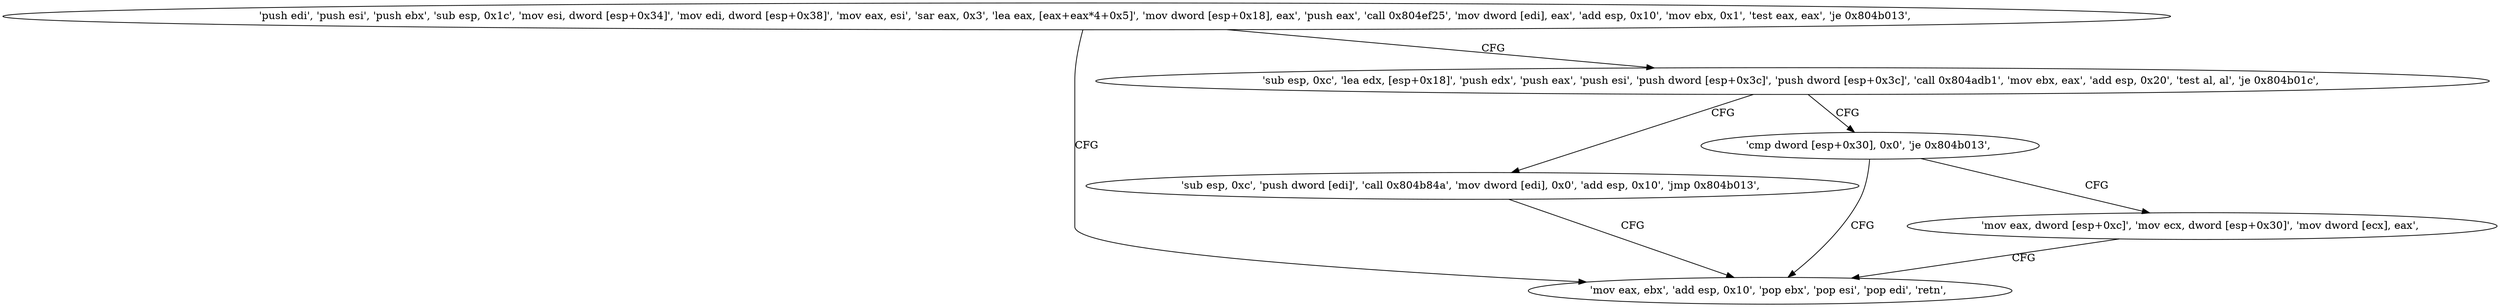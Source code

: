 digraph "func" {
"134524851" [label = "'push edi', 'push esi', 'push ebx', 'sub esp, 0x1c', 'mov esi, dword [esp+0x34]', 'mov edi, dword [esp+0x38]', 'mov eax, esi', 'sar eax, 0x3', 'lea eax, [eax+eax*4+0x5]', 'mov dword [esp+0x18], eax', 'push eax', 'call 0x804ef25', 'mov dword [edi], eax', 'add esp, 0x10', 'mov ebx, 0x1', 'test eax, eax', 'je 0x804b013', " ]
"134524947" [label = "'mov eax, ebx', 'add esp, 0x10', 'pop ebx', 'pop esi', 'pop edi', 'retn', " ]
"134524898" [label = "'sub esp, 0xc', 'lea edx, [esp+0x18]', 'push edx', 'push eax', 'push esi', 'push dword [esp+0x3c]', 'push dword [esp+0x3c]', 'call 0x804adb1', 'mov ebx, eax', 'add esp, 0x20', 'test al, al', 'je 0x804b01c', " ]
"134524956" [label = "'sub esp, 0xc', 'push dword [edi]', 'call 0x804b84a', 'mov dword [edi], 0x0', 'add esp, 0x10', 'jmp 0x804b013', " ]
"134524930" [label = "'cmp dword [esp+0x30], 0x0', 'je 0x804b013', " ]
"134524937" [label = "'mov eax, dword [esp+0xc]', 'mov ecx, dword [esp+0x30]', 'mov dword [ecx], eax', " ]
"134524851" -> "134524947" [ label = "CFG" ]
"134524851" -> "134524898" [ label = "CFG" ]
"134524898" -> "134524956" [ label = "CFG" ]
"134524898" -> "134524930" [ label = "CFG" ]
"134524956" -> "134524947" [ label = "CFG" ]
"134524930" -> "134524947" [ label = "CFG" ]
"134524930" -> "134524937" [ label = "CFG" ]
"134524937" -> "134524947" [ label = "CFG" ]
}
